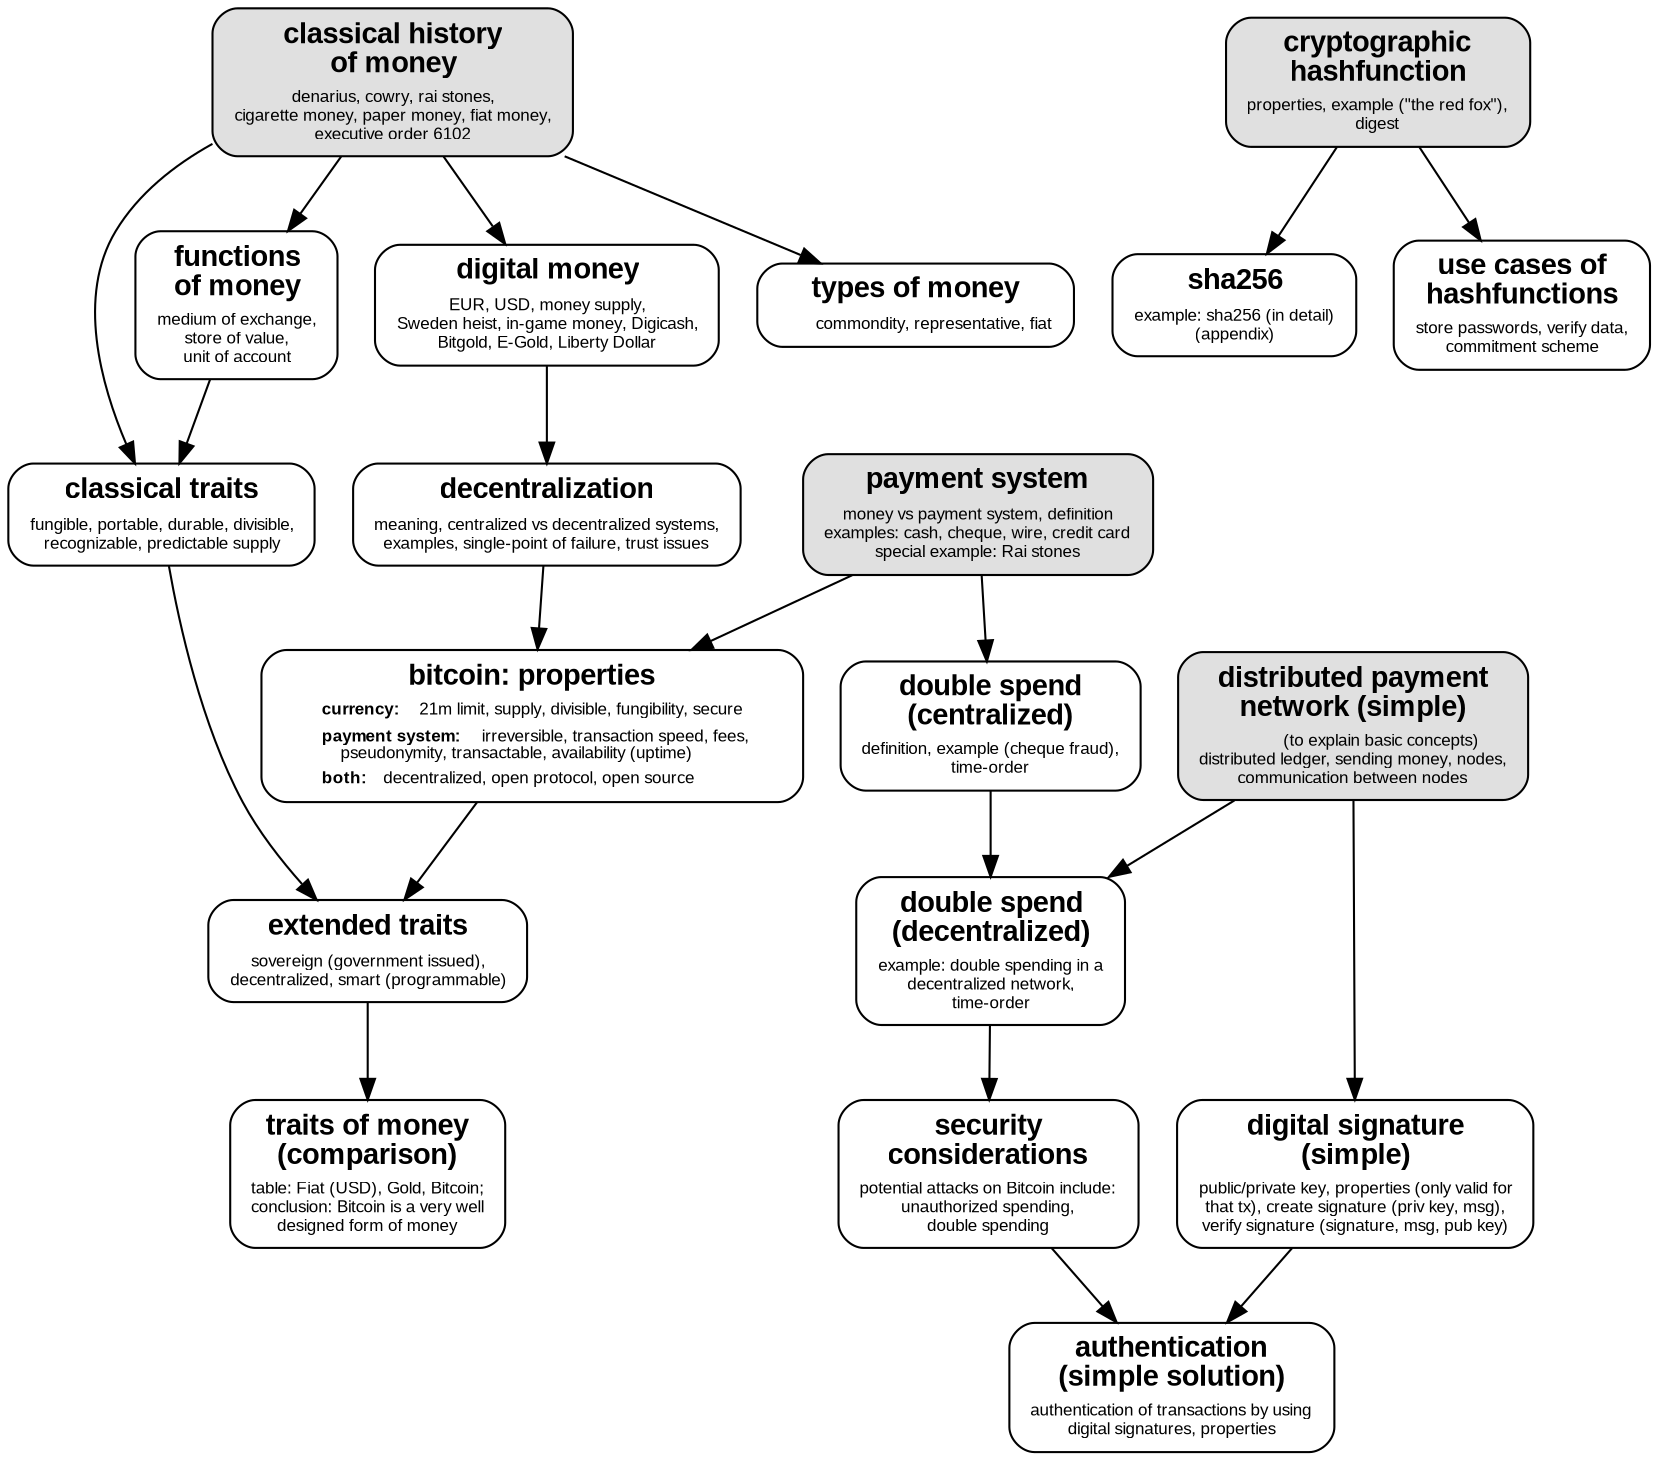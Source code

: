 digraph D {

	node [shape="box" style=rounded fontname=Arial fontype=bold];

	// -- TEMPLATE FOR NODES
    /**
	
	// -- DESCRIPTION
    n_NAME [ label=<
    <table border="0" cellborder="0" cellspacing="0">
        <tr><td align="center"><b>TITLE<br/>TITLE2</b></td></tr>
        <tr><td align="center"><font point-size="8">
			TEXT<br/>
			TEXT<br/>
			TEXT</font></td></tr>
    </table>>];
	
	*/

  
	// -- Classical History of Money
	n_money_history [ fillcolor="#e0e0e0" style="rounded,filled" label=<
    <table border="0" cellborder="0" cellspacing="0">
		<tr><td align="center"><b>classical history<br/>of money</b></td></tr>
		<tr><td align="center"><font point-size="8">
			denarius, cowry, rai stones,<br/>
			cigarette money, paper money, fiat money,<br/>
			executive order 6102</font></td></tr>  
    </table>>];
   
   
	// -- Digital Money
	n_digital_money [ label=<
	<table border="0" cellborder="0" cellspacing="0">
		<tr><td align="center"><b>digital money</b></td></tr>
		<tr><td align="center"><font point-size="8">
			EUR, USD, money supply,<br/>
			Sweden heist, in-game money, Digicash,<br/>
			Bitgold, E-Gold, Liberty Dollar</font></td></tr>
    </table>>];


	// -- Types of Money
	n_money_types [ label=<
    <table border="0" cellborder="0" cellspacing="0">
		<tr><td align="center"><b>types of money</b></td></tr>
		<tr><td align="center"><font point-size="8">
        commondity, representative, fiat</font></td></tr>
    </table>>];
	
	
	// -- Traits of Money
	n_money_traits [ label=<
    <table border="0" cellborder="0" cellspacing="0">
		<tr><td align="center"><b>classical traits</b></td></tr>
		<tr><td align="center"><font point-size="8">
			fungible, portable, durable, divisible,<br/>
			recognizable, predictable supply</font></td></tr>
    </table>>];


	// -- Functions of Money
	n_money_function [ label=<
    <table border="0" cellborder="0" cellspacing="0">
		<tr><td align="center"><b>functions<br/>of money</b></td></tr>
		<tr><td align="center"><font point-size="8">
			medium of exchange,<br/>
			store of value,<br/>
			unit of account</font></td></tr>
    </table>>];


	// -- Decentralization
	n_decentralization [ label=<
    <table border="0" cellborder="0" cellspacing="0">
		<tr><td align="center"><b>decentralization</b></td></tr>
		<tr><td align="center"><font point-size="8">
			meaning, centralized vs decentralized systems,<br/>
			examples, single-point of failure, trust issues</font></td></tr>
    </table>>];


	// Bitcoin: Properties
	n_bitcoin_properties [ label=<
    <table border="0" cellborder="0" cellspacing="0">
        <tr><td align="center"><b>bitcoin: properties</b></td></tr>
        
        <tr><td align="left"><font point-size="8">
        <b>currency: </b>   21m limit, supply, divisible, fungibility, secure
        </font></td></tr>
        
        <tr><td align="left"><font point-size="8">
        <b>payment system: </b>   irreversible, transaction speed, fees,<br/>
        pseudonymity, transactable, availability (uptime)
        </font></td></tr>
        
        <tr><td align="left"><font point-size="8">
        <b>both: </b>  decentralized, open protocol, open source
        </font></td></tr>        
    </table>>];

      
	// Extended Traits of Money
	n_money_traits_ext [ label=<
    <table border="0" cellborder="0" cellspacing="0">
		<tr><td align="center"><b>extended traits</b></td></tr>
		<tr><td align="center"><font point-size="8">
			sovereign (government issued),<br/>
			decentralized, smart (programmable)</font></td></tr>
    </table>>];
    
    
	// Traits of Money (Comparison)
    n_traits_comparison [ label=<
    <table border="0" cellborder="0" cellspacing="0">
        <tr><td align="center"><b>traits of money<br/>(comparison)</b></td></tr>
        <tr><td align="center"><font point-size="8">
			table: Fiat (USD), Gold, Bitcoin;<br/>
			conclusion: Bitcoin is a very well<br/>
			designed form of money</font></td></tr>
    </table>>];
	
	
	// -- Payment System
    n_payment_system [ fillcolor="#e0e0e0" style="rounded,filled" label=<
    <table border="0" cellborder="0" cellspacing="0">
        <tr><td align="center"><b>payment system</b></td></tr>
        <tr><td align="center"><font point-size="8">
			money vs payment system, definition<br/>
			examples: cash, cheque, wire, credit card<br/>
			special example: Rai stones</font></td></tr>
    </table>>];
	
	
	// -- Double Spend (Centralized)
    n_doulbe_spend [ label=<
    <table border="0" cellborder="0" cellspacing="0">
        <tr><td align="center"><b>double spend<br/>(centralized)</b></td></tr>
        <tr><td align="center"><font point-size="8">
			definition, example (cheque fraud),<br/>
			time-order</font></td></tr>
    </table>>];
	

	// -- Double Spend (Decentralized)
    n_double_spend_decentral [ label=<
    <table border="0" cellborder="0" cellspacing="0">
        <tr><td align="center"><b>double spend<br/>(decentralized)</b></td></tr>
        <tr><td align="center"><font point-size="8">
			example: double spending in a<br/>
			decentralized network,<br/>
			time-order</font></td></tr>
    </table>>];


	// -- Cryptographic Hashfunction
    n_hashfunction [ fillcolor="#e0e0e0" style="rounded,filled" label=<
    <table border="0" cellborder="0" cellspacing="0">
        <tr><td align="center"><b>cryptographic<br/>hashfunction</b></td></tr>
        <tr><td align="center"><font point-size="8">
			properties, example ("the red fox"),<br/>
			digest</font></td></tr>
    </table>>];


    // -- SHA 256
    n_sha256 [ label=<
    <table border="0" cellborder="0" cellspacing="0">
        <tr><td align="center"><b>sha256</b></td></tr>
        <tr><td align="center"><font point-size="8">
			example: sha256 (in detail)<br/>
			(appendix)</font></td></tr>
    </table>>];

	
    // -- Hashfunction Use Cases
    n_hashfunction_use_cases [ label=<
    <table border="0" cellborder="0" cellspacing="0">
        <tr><td align="center"><b>use cases of<br/>hashfunctions</b></td></tr>
        <tr><td align="center"><font point-size="8">
			store passwords, verify data,<br/>
			commitment scheme</font></td></tr>
    </table>>];


    // -- Security Considerations
    n_security_considerations [ label=<
    <table border="0" cellborder="0" cellspacing="0">
        <tr><td align="center"><b>security<br/>considerations</b></td></tr>
        <tr><td align="center"><font point-size="8">
			potential attacks on Bitcoin include:<br/>
			unauthorized spending,<br/>
			double spending</font></td></tr>
    </table>>];


    // -- Authentication (Simple Solution)
    n_authentication_simple [ label=<
    <table border="0" cellborder="0" cellspacing="0">
        <tr><td align="center"><b>authentication<br/>(simple solution)</b></td></tr>
        <tr><td align="center"><font point-size="8">
			authentication of transactions by using<br/>
			digital signatures, properties</font></td></tr>
    </table>>];
    
    
    // -- Digital Signature (Simple)
    n_digital_signature_simple [ label=<
    <table border="0" cellborder="0" cellspacing="0">
        <tr><td align="center"><b>digital signature<br/>(simple)</b></td></tr>
        <tr><td align="center"><font point-size="8">
			public/private key, properties (only valid for<br/>
			that tx), create signature (priv key, msg),<br/>
			verify signature (signature, msg, pub key)</font></td></tr>
    </table>>];

    
    // -- Distributed Network
    n_distributed_network [ fillcolor="#e0e0e0" style="rounded,filled" label=<
    <table border="0" cellborder="0" cellspacing="0">
        <tr><td align="center"><b>distributed payment<br/>network (simple)</b></td></tr>
        <tr><td align="center"><font point-size="8">
            (to explain basic concepts)<br/>
			distributed ledger, sending money, nodes,<br/>
			communication between nodes</font></td></tr>
    </table>>];
    

    

    #n_history_of_Bitcoin
	#n_consensus_mechanism
	#n_public_private_key
	
	# proof-of-work   hashcash!
	
    
    # FIXME:   (stuff that comes to my mind)
    # * Ryan"s traits of money: he explains why he calls it traits instead of characteristics
    #   https://rywalk.wordpress.com/2015/01/16/ryans-traits-of-money-series-part-i/
    #   we also should credit his work and/or ask for permission to use his chart
    # fiXME: transaction capacity limitd due to block size
    # fixme: block size => market 
               # without explaining where this is coming from
    # fIXME: based on the properties of mathematics rather than relying on physical properties (like gold and silver) or trust in central authorities (like fiat currencies)
	  # FIXME: we should have a chart in the book showing the timeline  (digital money)
	  # consensus mechanism: Rai stones   

    # finney attack
    # bitcoin is trustless
    # chain reorg / reorder

  
  
  
  
  #b1   [label="bitcoin network\n(nodes & tokens)"]
  #b2   [label="node: don't trust. verify."]
  #b4   [label="candidate block\nproduction\nand rules"]            # candidtate block
  
  

  
  

  # block header
  # consensus mechanism
  # byzantines generals problem
  
  #b   [label="proof-of-work"]
  
    n_money_history -> n_money_traits
    n_money_history -> n_money_function
    n_money_history -> n_money_types 
    n_money_function -> n_money_traits 
    n_money_traits -> n_money_traits_ext
    n_bitcoin_properties -> n_money_traits_ext
    n_money_traits_ext -> n_traits_comparison
    n_decentralization -> n_bitcoin_properties
    n_digital_money -> n_decentralization
    n_money_history -> n_digital_money
    n_payment_system -> n_bitcoin_properties
    n_payment_system -> n_doulbe_spend 
    n_doulbe_spend -> n_double_spend_decentral
    n_double_spend_decentral -> n_security_considerations
    n_security_considerations -> n_authentication_simple 
    n_distributed_network -> n_double_spend_decentral
    n_distributed_network -> n_digital_signature_simple
    n_digital_signature_simple -> n_authentication_simple
  
  
    n_hashfunction -> n_sha256
    n_hashfunction -> n_hashfunction_use_cases
  

}


# properties you need: 
# - blockchain, pow, economic incentives

# 51percent, selfish mining, shn_money_traits algorithm "commitment"
  # mining incentives
  # transaction fees
  
  # economics of mining
  # block reward -> halving
  # 
  # bitcoin trustless
  # double spend in bitcoin history
